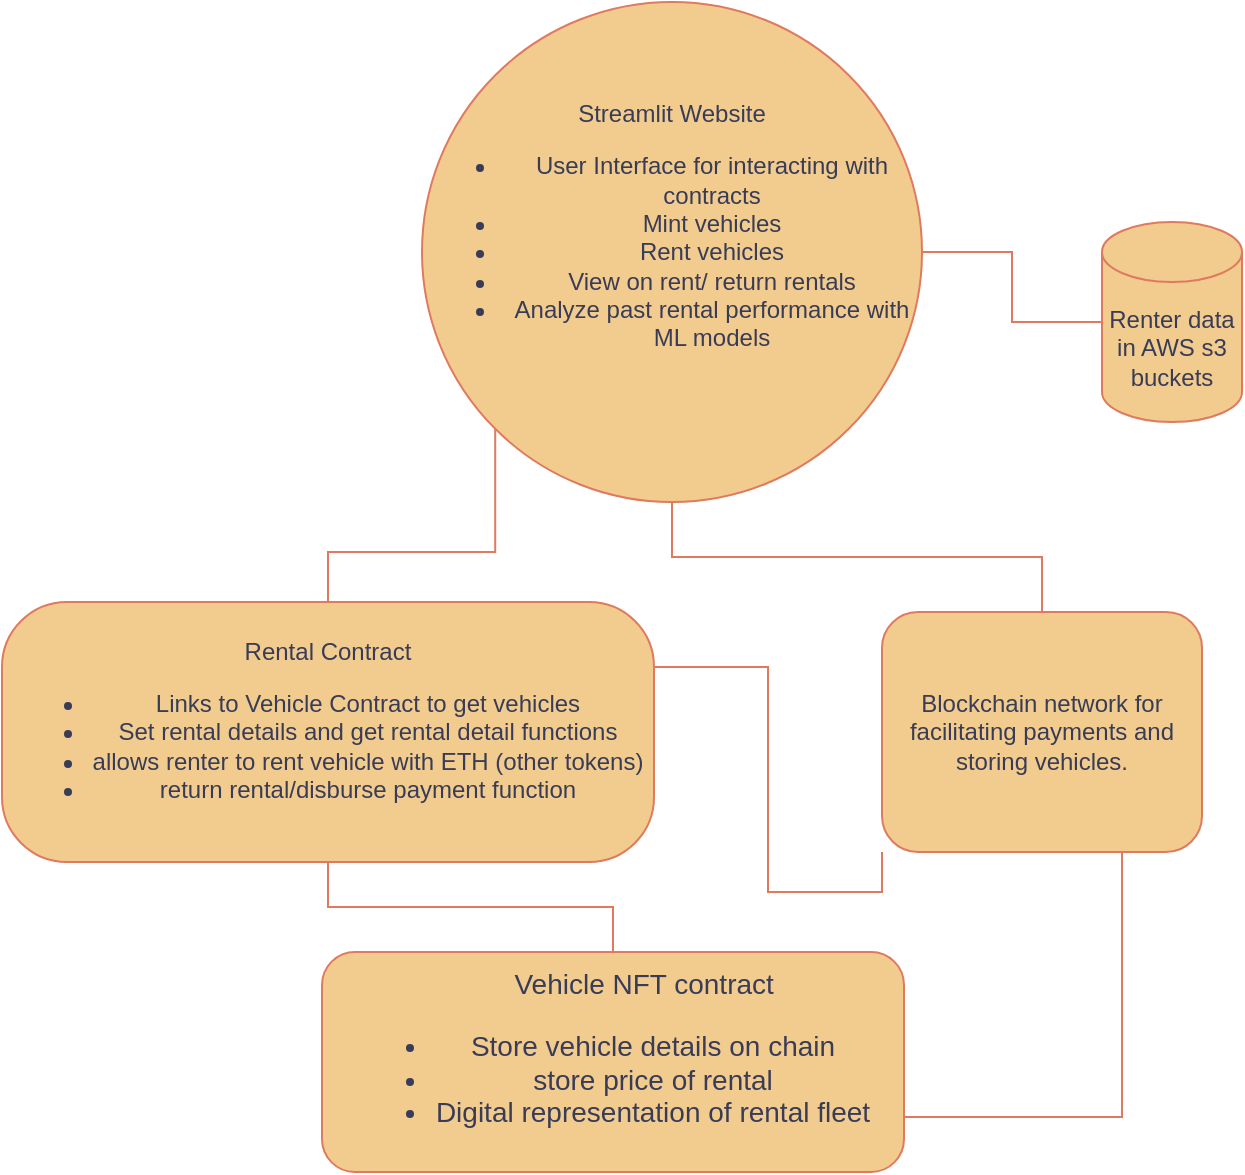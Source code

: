 <mxfile version="21.0.6" type="device"><diagram id="C5RBs43oDa-KdzZeNtuy" name="Page-1"><mxGraphModel dx="1434" dy="800" grid="1" gridSize="10" guides="1" tooltips="1" connect="1" arrows="1" fold="1" page="1" pageScale="1" pageWidth="827" pageHeight="1169" math="0" shadow="0"><root><mxCell id="WIyWlLk6GJQsqaUBKTNV-0"/><mxCell id="WIyWlLk6GJQsqaUBKTNV-1" parent="WIyWlLk6GJQsqaUBKTNV-0"/><mxCell id="WIyWlLk6GJQsqaUBKTNV-3" value="&lt;div style=&quot;font-size: 14px;&quot;&gt;&lt;span style=&quot;background-color: initial;&quot;&gt;&lt;font style=&quot;font-size: 14px;&quot;&gt;&lt;span style=&quot;white-space: pre;&quot;&gt;&#9;&lt;/span&gt;Vehicle NFT contract&lt;/font&gt;&lt;/span&gt;&lt;/div&gt;&lt;div style=&quot;font-size: 14px;&quot;&gt;&lt;ul style=&quot;&quot;&gt;&lt;li style=&quot;&quot;&gt;&lt;font style=&quot;font-size: 14px;&quot;&gt;&lt;span style=&quot;background-color: initial;&quot;&gt;Store vehicle details on chai&lt;/span&gt;n&lt;/font&gt;&lt;/li&gt;&lt;li style=&quot;&quot;&gt;&lt;font style=&quot;font-size: 14px;&quot;&gt;store price of rental&lt;/font&gt;&lt;/li&gt;&lt;li style=&quot;&quot;&gt;&lt;font style=&quot;font-size: 14px;&quot;&gt;Digital representation of rental fleet&lt;/font&gt;&lt;/li&gt;&lt;/ul&gt;&lt;/div&gt;" style="rounded=1;whiteSpace=wrap;html=1;fontSize=12;glass=0;strokeWidth=1;shadow=0;direction=west;labelBackgroundColor=none;fillColor=#F2CC8F;strokeColor=#E07A5F;fontColor=#393C56;align=center;" parent="WIyWlLk6GJQsqaUBKTNV-1" vertex="1"><mxGeometry x="210" y="585" width="291" height="110" as="geometry"/></mxCell><mxCell id="dOGmI6WhOwi1D0oeQ40q-3" value="" style="rounded=0;html=1;jettySize=auto;orthogonalLoop=1;fontSize=11;endArrow=none;endFill=0;endSize=8;strokeWidth=1;shadow=0;labelBackgroundColor=none;edgeStyle=orthogonalEdgeStyle;strokeColor=#E07A5F;fontColor=default;startArrow=none;startFill=0;" edge="1" parent="WIyWlLk6GJQsqaUBKTNV-1" source="WIyWlLk6GJQsqaUBKTNV-3" target="dOGmI6WhOwi1D0oeQ40q-1"><mxGeometry relative="1" as="geometry"><mxPoint x="220" y="565" as="sourcePoint"/><mxPoint x="220" y="250" as="targetPoint"/></mxGeometry></mxCell><mxCell id="dOGmI6WhOwi1D0oeQ40q-21" style="edgeStyle=orthogonalEdgeStyle;rounded=0;orthogonalLoop=1;jettySize=auto;html=1;exitX=1;exitY=0.25;exitDx=0;exitDy=0;entryX=0;entryY=1;entryDx=0;entryDy=0;strokeColor=#E07A5F;fontColor=#393C56;fillColor=#F2CC8F;startArrow=none;startFill=0;endArrow=none;endFill=0;" edge="1" parent="WIyWlLk6GJQsqaUBKTNV-1" source="dOGmI6WhOwi1D0oeQ40q-1" target="dOGmI6WhOwi1D0oeQ40q-12"><mxGeometry relative="1" as="geometry"/></mxCell><mxCell id="dOGmI6WhOwi1D0oeQ40q-23" style="edgeStyle=orthogonalEdgeStyle;rounded=0;orthogonalLoop=1;jettySize=auto;html=1;exitX=0.5;exitY=0;exitDx=0;exitDy=0;entryX=0;entryY=1;entryDx=0;entryDy=0;strokeColor=#E07A5F;fontColor=#393C56;fillColor=#F2CC8F;startArrow=none;startFill=0;endArrow=none;endFill=0;" edge="1" parent="WIyWlLk6GJQsqaUBKTNV-1" source="dOGmI6WhOwi1D0oeQ40q-1" target="dOGmI6WhOwi1D0oeQ40q-4"><mxGeometry relative="1" as="geometry"/></mxCell><mxCell id="dOGmI6WhOwi1D0oeQ40q-1" value="Rental Contract&lt;br&gt;&lt;ul&gt;&lt;li&gt;Links to Vehicle Contract to get vehicles&lt;/li&gt;&lt;li&gt;Set rental details and get rental detail functions&lt;/li&gt;&lt;li&gt;allows renter to rent vehicle with ETH (other tokens)&lt;/li&gt;&lt;li&gt;return rental/disburse payment function&lt;/li&gt;&lt;/ul&gt;" style="rounded=1;whiteSpace=wrap;html=1;arcSize=25;labelBackgroundColor=none;fillColor=#F2CC8F;strokeColor=#E07A5F;fontColor=#393C56;" vertex="1" parent="WIyWlLk6GJQsqaUBKTNV-1"><mxGeometry x="50" y="410" width="326" height="130" as="geometry"/></mxCell><mxCell id="dOGmI6WhOwi1D0oeQ40q-13" value="" style="edgeStyle=orthogonalEdgeStyle;rounded=0;orthogonalLoop=1;jettySize=auto;html=1;strokeColor=#E07A5F;labelBackgroundColor=none;fontColor=default;startArrow=none;startFill=0;endArrow=none;endFill=0;" edge="1" parent="WIyWlLk6GJQsqaUBKTNV-1" source="dOGmI6WhOwi1D0oeQ40q-4" target="dOGmI6WhOwi1D0oeQ40q-12"><mxGeometry relative="1" as="geometry"/></mxCell><mxCell id="dOGmI6WhOwi1D0oeQ40q-4" value="Streamlit Website&lt;br&gt;&lt;ul&gt;&lt;li&gt;User Interface for interacting with contracts&lt;/li&gt;&lt;li&gt;Mint vehicles&lt;/li&gt;&lt;li&gt;Rent vehicles&lt;/li&gt;&lt;li&gt;View on rent/ return rentals&lt;/li&gt;&lt;li&gt;Analyze past rental performance with ML models&lt;/li&gt;&lt;br&gt;&lt;/ul&gt;" style="ellipse;whiteSpace=wrap;html=1;aspect=fixed;labelBackgroundColor=none;fillColor=#F2CC8F;strokeColor=#E07A5F;fontColor=#393C56;" vertex="1" parent="WIyWlLk6GJQsqaUBKTNV-1"><mxGeometry x="260" y="110" width="250" height="250" as="geometry"/></mxCell><mxCell id="dOGmI6WhOwi1D0oeQ40q-11" style="edgeStyle=orthogonalEdgeStyle;rounded=0;orthogonalLoop=1;jettySize=auto;html=1;labelBackgroundColor=none;strokeColor=#E07A5F;fontColor=default;endArrow=none;endFill=0;startArrow=none;startFill=0;" edge="1" parent="WIyWlLk6GJQsqaUBKTNV-1" source="dOGmI6WhOwi1D0oeQ40q-4" target="dOGmI6WhOwi1D0oeQ40q-10"><mxGeometry relative="1" as="geometry"><mxPoint x="150" y="210" as="sourcePoint"/></mxGeometry></mxCell><mxCell id="dOGmI6WhOwi1D0oeQ40q-10" value="Renter data in AWS s3 buckets" style="shape=cylinder3;whiteSpace=wrap;html=1;boundedLbl=1;backgroundOutline=1;size=15;labelBackgroundColor=none;fillColor=#F2CC8F;strokeColor=#E07A5F;fontColor=#393C56;" vertex="1" parent="WIyWlLk6GJQsqaUBKTNV-1"><mxGeometry x="600" y="220" width="70" height="100" as="geometry"/></mxCell><mxCell id="dOGmI6WhOwi1D0oeQ40q-22" style="edgeStyle=orthogonalEdgeStyle;rounded=0;orthogonalLoop=1;jettySize=auto;html=1;exitX=0.75;exitY=1;exitDx=0;exitDy=0;entryX=0;entryY=0.25;entryDx=0;entryDy=0;strokeColor=#E07A5F;fontColor=#393C56;fillColor=#F2CC8F;startArrow=none;startFill=0;endArrow=none;endFill=0;" edge="1" parent="WIyWlLk6GJQsqaUBKTNV-1" source="dOGmI6WhOwi1D0oeQ40q-12" target="WIyWlLk6GJQsqaUBKTNV-3"><mxGeometry relative="1" as="geometry"/></mxCell><mxCell id="dOGmI6WhOwi1D0oeQ40q-12" value="Blockchain network for facilitating payments and storing vehicles." style="rounded=1;whiteSpace=wrap;html=1;strokeColor=#E07A5F;fontColor=#393C56;fillColor=#F2CC8F;labelBackgroundColor=none;" vertex="1" parent="WIyWlLk6GJQsqaUBKTNV-1"><mxGeometry x="490" y="415" width="160" height="120" as="geometry"/></mxCell></root></mxGraphModel></diagram></mxfile>